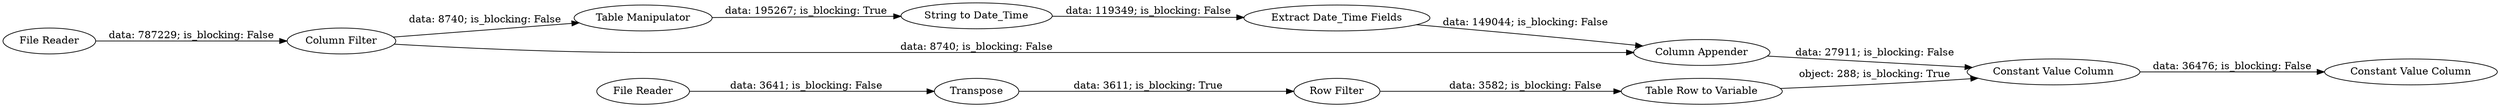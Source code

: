 digraph {
	"-2195286822898393534_241" [label="Table Row to Variable"]
	"-2195286822898393534_242" [label="Row Filter"]
	"-2195286822898393534_2" [label="Column Filter"]
	"-2195286822898393534_3" [label="File Reader"]
	"-2195286822898393534_8" [label="Table Manipulator"]
	"-2195286822898393534_243" [label="Constant Value Column"]
	"-2195286822898393534_224" [label="Column Appender"]
	"-2195286822898393534_6" [label="String to Date_Time"]
	"-2195286822898393534_223" [label="Extract Date_Time Fields"]
	"-2195286822898393534_244" [label="Constant Value Column"]
	"-2195286822898393534_4" [label=Transpose]
	"-2195286822898393534_1" [label="File Reader"]
	"-2195286822898393534_224" -> "-2195286822898393534_243" [label="data: 27911; is_blocking: False"]
	"-2195286822898393534_3" -> "-2195286822898393534_4" [label="data: 3641; is_blocking: False"]
	"-2195286822898393534_2" -> "-2195286822898393534_224" [label="data: 8740; is_blocking: False"]
	"-2195286822898393534_1" -> "-2195286822898393534_2" [label="data: 787229; is_blocking: False"]
	"-2195286822898393534_242" -> "-2195286822898393534_241" [label="data: 3582; is_blocking: False"]
	"-2195286822898393534_2" -> "-2195286822898393534_8" [label="data: 8740; is_blocking: False"]
	"-2195286822898393534_6" -> "-2195286822898393534_223" [label="data: 119349; is_blocking: False"]
	"-2195286822898393534_223" -> "-2195286822898393534_224" [label="data: 149044; is_blocking: False"]
	"-2195286822898393534_243" -> "-2195286822898393534_244" [label="data: 36476; is_blocking: False"]
	"-2195286822898393534_8" -> "-2195286822898393534_6" [label="data: 195267; is_blocking: True"]
	"-2195286822898393534_241" -> "-2195286822898393534_243" [label="object: 288; is_blocking: True"]
	"-2195286822898393534_4" -> "-2195286822898393534_242" [label="data: 3611; is_blocking: True"]
	rankdir=LR
}
